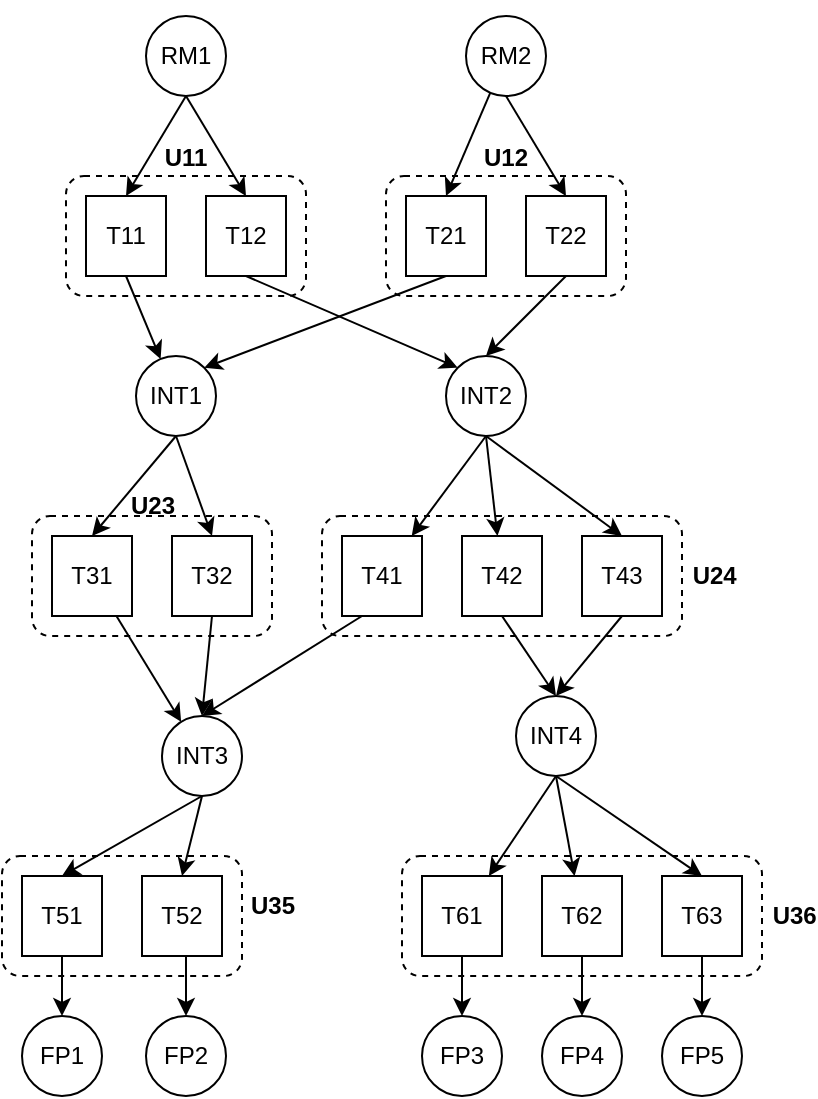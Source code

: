 <mxfile version="22.1.16" type="github">
  <diagram name="Page-1" id="iINk8uafLW433sNhgqh3">
    <mxGraphModel dx="1050" dy="522" grid="1" gridSize="10" guides="1" tooltips="1" connect="1" arrows="1" fold="1" page="1" pageScale="1" pageWidth="850" pageHeight="1100" math="0" shadow="0">
      <root>
        <mxCell id="0" />
        <mxCell id="1" parent="0" />
        <mxCell id="KczFj5_08jti5lBXCSbE-1" value="RM1" style="ellipse;whiteSpace=wrap;html=1;aspect=fixed;" vertex="1" parent="1">
          <mxGeometry x="320" y="90" width="40" height="40" as="geometry" />
        </mxCell>
        <mxCell id="KczFj5_08jti5lBXCSbE-6" value="U11" style="rounded=1;whiteSpace=wrap;html=1;strokeColor=default;align=center;verticalAlign=bottom;fontFamily=Helvetica;fontSize=12;fontColor=default;fillColor=default;dashed=1;labelPosition=center;verticalLabelPosition=top;fontStyle=1" vertex="1" parent="1">
          <mxGeometry x="280" y="170" width="120" height="60" as="geometry" />
        </mxCell>
        <mxCell id="KczFj5_08jti5lBXCSbE-7" value="T11" style="rounded=0;whiteSpace=wrap;html=1;strokeColor=default;align=center;verticalAlign=middle;fontFamily=Helvetica;fontSize=12;fontColor=default;fillColor=default;" vertex="1" parent="1">
          <mxGeometry x="290" y="180" width="40" height="40" as="geometry" />
        </mxCell>
        <mxCell id="KczFj5_08jti5lBXCSbE-10" value="T12" style="rounded=0;whiteSpace=wrap;html=1;strokeColor=default;align=center;verticalAlign=middle;fontFamily=Helvetica;fontSize=12;fontColor=default;fillColor=default;" vertex="1" parent="1">
          <mxGeometry x="350" y="180" width="40" height="40" as="geometry" />
        </mxCell>
        <mxCell id="KczFj5_08jti5lBXCSbE-12" value="U12" style="rounded=1;whiteSpace=wrap;html=1;strokeColor=default;align=center;verticalAlign=bottom;fontFamily=Helvetica;fontSize=12;fontColor=default;fillColor=default;dashed=1;labelPosition=center;verticalLabelPosition=top;fontStyle=1" vertex="1" parent="1">
          <mxGeometry x="440" y="170" width="120" height="60" as="geometry" />
        </mxCell>
        <mxCell id="KczFj5_08jti5lBXCSbE-13" value="T21" style="rounded=0;whiteSpace=wrap;html=1;strokeColor=default;align=center;verticalAlign=middle;fontFamily=Helvetica;fontSize=12;fontColor=default;fillColor=default;" vertex="1" parent="1">
          <mxGeometry x="450" y="180" width="40" height="40" as="geometry" />
        </mxCell>
        <mxCell id="KczFj5_08jti5lBXCSbE-14" value="T22" style="rounded=0;whiteSpace=wrap;html=1;strokeColor=default;align=center;verticalAlign=middle;fontFamily=Helvetica;fontSize=12;fontColor=default;fillColor=default;" vertex="1" parent="1">
          <mxGeometry x="510" y="180" width="40" height="40" as="geometry" />
        </mxCell>
        <mxCell id="KczFj5_08jti5lBXCSbE-15" value="" style="endArrow=classic;html=1;rounded=0;fontFamily=Helvetica;fontSize=12;fontColor=default;exitX=0.5;exitY=1;exitDx=0;exitDy=0;entryX=0.5;entryY=0;entryDx=0;entryDy=0;" edge="1" parent="1" source="KczFj5_08jti5lBXCSbE-5" target="KczFj5_08jti5lBXCSbE-14">
          <mxGeometry width="50" height="50" relative="1" as="geometry">
            <mxPoint x="520" y="100" as="sourcePoint" />
            <mxPoint x="580" y="40" as="targetPoint" />
          </mxGeometry>
        </mxCell>
        <mxCell id="KczFj5_08jti5lBXCSbE-21" value="" style="endArrow=classic;html=1;rounded=0;fontFamily=Helvetica;fontSize=12;fontColor=default;entryX=0.5;entryY=0;entryDx=0;entryDy=0;" edge="1" parent="1" target="KczFj5_08jti5lBXCSbE-7">
          <mxGeometry width="50" height="50" relative="1" as="geometry">
            <mxPoint x="340" y="130" as="sourcePoint" />
            <mxPoint x="326.667" y="180" as="targetPoint" />
          </mxGeometry>
        </mxCell>
        <mxCell id="KczFj5_08jti5lBXCSbE-22" value="" style="endArrow=classic;html=1;rounded=0;fontFamily=Helvetica;fontSize=12;fontColor=default;exitX=0.5;exitY=1;exitDx=0;exitDy=0;entryX=0.5;entryY=0;entryDx=0;entryDy=0;" edge="1" parent="1" source="KczFj5_08jti5lBXCSbE-1" target="KczFj5_08jti5lBXCSbE-10">
          <mxGeometry width="50" height="50" relative="1" as="geometry">
            <mxPoint x="345" y="105" as="sourcePoint" />
            <mxPoint x="395" y="55" as="targetPoint" />
          </mxGeometry>
        </mxCell>
        <mxCell id="KczFj5_08jti5lBXCSbE-24" value="INT1" style="ellipse;whiteSpace=wrap;html=1;aspect=fixed;" vertex="1" parent="1">
          <mxGeometry x="315" y="260" width="40" height="40" as="geometry" />
        </mxCell>
        <mxCell id="KczFj5_08jti5lBXCSbE-25" value="INT2" style="ellipse;whiteSpace=wrap;html=1;aspect=fixed;" vertex="1" parent="1">
          <mxGeometry x="470" y="260" width="40" height="40" as="geometry" />
        </mxCell>
        <mxCell id="KczFj5_08jti5lBXCSbE-27" value="" style="endArrow=classic;html=1;rounded=0;fontFamily=Helvetica;fontSize=12;fontColor=default;entryX=1;entryY=0;entryDx=0;entryDy=0;exitX=0.5;exitY=1;exitDx=0;exitDy=0;" edge="1" parent="1" source="KczFj5_08jti5lBXCSbE-13" target="KczFj5_08jti5lBXCSbE-24">
          <mxGeometry width="50" height="50" relative="1" as="geometry">
            <mxPoint x="440" y="200" as="sourcePoint" />
            <mxPoint x="360" y="300" as="targetPoint" />
          </mxGeometry>
        </mxCell>
        <mxCell id="KczFj5_08jti5lBXCSbE-28" value="" style="endArrow=classic;html=1;rounded=0;fontFamily=Helvetica;fontSize=12;fontColor=default;exitX=0.5;exitY=1;exitDx=0;exitDy=0;" edge="1" parent="1" source="KczFj5_08jti5lBXCSbE-7" target="KczFj5_08jti5lBXCSbE-24">
          <mxGeometry width="50" height="50" relative="1" as="geometry">
            <mxPoint x="290" y="340" as="sourcePoint" />
            <mxPoint x="340" y="290" as="targetPoint" />
          </mxGeometry>
        </mxCell>
        <mxCell id="KczFj5_08jti5lBXCSbE-29" value="" style="endArrow=classic;html=1;rounded=0;fontFamily=Helvetica;fontSize=12;fontColor=default;entryX=0;entryY=0;entryDx=0;entryDy=0;" edge="1" parent="1" target="KczFj5_08jti5lBXCSbE-25">
          <mxGeometry width="50" height="50" relative="1" as="geometry">
            <mxPoint x="370" y="220" as="sourcePoint" />
            <mxPoint x="420" y="170" as="targetPoint" />
          </mxGeometry>
        </mxCell>
        <mxCell id="KczFj5_08jti5lBXCSbE-31" value="" style="endArrow=classic;html=1;rounded=0;fontFamily=Helvetica;fontSize=12;fontColor=default;entryX=0.5;entryY=0;entryDx=0;entryDy=0;exitX=0.5;exitY=1;exitDx=0;exitDy=0;" edge="1" parent="1" source="KczFj5_08jti5lBXCSbE-14" target="KczFj5_08jti5lBXCSbE-25">
          <mxGeometry width="50" height="50" relative="1" as="geometry">
            <mxPoint x="485" y="270" as="sourcePoint" />
            <mxPoint x="535" y="220" as="targetPoint" />
          </mxGeometry>
        </mxCell>
        <mxCell id="KczFj5_08jti5lBXCSbE-32" value="INT3" style="ellipse;whiteSpace=wrap;html=1;aspect=fixed;" vertex="1" parent="1">
          <mxGeometry x="328" y="440" width="40" height="40" as="geometry" />
        </mxCell>
        <mxCell id="KczFj5_08jti5lBXCSbE-33" value="INT4" style="ellipse;whiteSpace=wrap;html=1;aspect=fixed;" vertex="1" parent="1">
          <mxGeometry x="505" y="430" width="40" height="40" as="geometry" />
        </mxCell>
        <mxCell id="KczFj5_08jti5lBXCSbE-34" value="" style="rounded=1;whiteSpace=wrap;html=1;strokeColor=default;align=center;verticalAlign=bottom;fontFamily=Helvetica;fontSize=12;fontColor=default;fillColor=default;dashed=1;labelPosition=center;verticalLabelPosition=top;" vertex="1" parent="1">
          <mxGeometry x="263" y="340" width="120" height="60" as="geometry" />
        </mxCell>
        <mxCell id="KczFj5_08jti5lBXCSbE-60" value="" style="rounded=0;orthogonalLoop=1;jettySize=auto;html=1;fontFamily=Helvetica;fontSize=12;fontColor=default;" edge="1" parent="1" source="KczFj5_08jti5lBXCSbE-35" target="KczFj5_08jti5lBXCSbE-32">
          <mxGeometry relative="1" as="geometry" />
        </mxCell>
        <mxCell id="KczFj5_08jti5lBXCSbE-35" value="T31" style="rounded=0;whiteSpace=wrap;html=1;strokeColor=default;align=center;verticalAlign=middle;fontFamily=Helvetica;fontSize=12;fontColor=default;fillColor=default;direction=south;" vertex="1" parent="1">
          <mxGeometry x="273" y="350" width="40" height="40" as="geometry" />
        </mxCell>
        <mxCell id="KczFj5_08jti5lBXCSbE-61" style="rounded=0;orthogonalLoop=1;jettySize=auto;html=1;fontFamily=Helvetica;fontSize=12;fontColor=default;exitX=0.5;exitY=1;exitDx=0;exitDy=0;exitPerimeter=0;entryX=0.5;entryY=0;entryDx=0;entryDy=0;" edge="1" parent="1" source="KczFj5_08jti5lBXCSbE-36" target="KczFj5_08jti5lBXCSbE-32">
          <mxGeometry relative="1" as="geometry">
            <mxPoint x="370" y="418.8" as="sourcePoint" />
            <mxPoint x="336.835" y="510.004" as="targetPoint" />
          </mxGeometry>
        </mxCell>
        <mxCell id="KczFj5_08jti5lBXCSbE-36" value="T32" style="rounded=0;whiteSpace=wrap;html=1;strokeColor=default;align=center;verticalAlign=middle;fontFamily=Helvetica;fontSize=12;fontColor=default;fillColor=default;" vertex="1" parent="1">
          <mxGeometry x="333" y="350" width="40" height="40" as="geometry" />
        </mxCell>
        <mxCell id="KczFj5_08jti5lBXCSbE-37" value="&lt;b&gt;&amp;nbsp;U24&lt;/b&gt;" style="rounded=1;whiteSpace=wrap;html=1;strokeColor=default;align=left;verticalAlign=middle;fontFamily=Helvetica;fontSize=12;fontColor=default;fillColor=default;dashed=1;labelPosition=right;verticalLabelPosition=middle;" vertex="1" parent="1">
          <mxGeometry x="408" y="340" width="180" height="60" as="geometry" />
        </mxCell>
        <mxCell id="KczFj5_08jti5lBXCSbE-62" style="rounded=0;orthogonalLoop=1;jettySize=auto;html=1;exitX=0.25;exitY=1;exitDx=0;exitDy=0;entryX=0.5;entryY=0;entryDx=0;entryDy=0;fontFamily=Helvetica;fontSize=12;fontColor=default;" edge="1" parent="1" source="KczFj5_08jti5lBXCSbE-38" target="KczFj5_08jti5lBXCSbE-32">
          <mxGeometry relative="1" as="geometry" />
        </mxCell>
        <mxCell id="KczFj5_08jti5lBXCSbE-38" value="T41" style="rounded=0;whiteSpace=wrap;html=1;strokeColor=default;align=center;verticalAlign=middle;fontFamily=Helvetica;fontSize=12;fontColor=default;fillColor=default;" vertex="1" parent="1">
          <mxGeometry x="418" y="350" width="40" height="40" as="geometry" />
        </mxCell>
        <mxCell id="KczFj5_08jti5lBXCSbE-63" style="rounded=0;orthogonalLoop=1;jettySize=auto;html=1;exitX=0.5;exitY=1;exitDx=0;exitDy=0;entryX=0.5;entryY=0;entryDx=0;entryDy=0;fontFamily=Helvetica;fontSize=12;fontColor=default;" edge="1" parent="1" source="KczFj5_08jti5lBXCSbE-39" target="KczFj5_08jti5lBXCSbE-33">
          <mxGeometry relative="1" as="geometry" />
        </mxCell>
        <mxCell id="KczFj5_08jti5lBXCSbE-39" value="T42" style="rounded=0;whiteSpace=wrap;html=1;strokeColor=default;align=center;verticalAlign=middle;fontFamily=Helvetica;fontSize=12;fontColor=default;fillColor=default;" vertex="1" parent="1">
          <mxGeometry x="478" y="350" width="40" height="40" as="geometry" />
        </mxCell>
        <mxCell id="KczFj5_08jti5lBXCSbE-40" value="" style="endArrow=classic;html=1;rounded=0;fontFamily=Helvetica;fontSize=12;fontColor=default;entryX=0.5;entryY=0;entryDx=0;entryDy=0;exitX=0.5;exitY=1;exitDx=0;exitDy=0;" edge="1" parent="1" source="KczFj5_08jti5lBXCSbE-24" target="KczFj5_08jti5lBXCSbE-36">
          <mxGeometry width="50" height="50" relative="1" as="geometry">
            <mxPoint x="340" y="320" as="sourcePoint" />
            <mxPoint x="360" y="380" as="targetPoint" />
          </mxGeometry>
        </mxCell>
        <mxCell id="KczFj5_08jti5lBXCSbE-43" value="" style="endArrow=classic;html=1;rounded=0;fontFamily=Helvetica;fontSize=12;fontColor=default;entryX=0.5;entryY=0;entryDx=0;entryDy=0;" edge="1" parent="1" source="KczFj5_08jti5lBXCSbE-5" target="KczFj5_08jti5lBXCSbE-13">
          <mxGeometry width="50" height="50" relative="1" as="geometry">
            <mxPoint x="500" y="110" as="sourcePoint" />
            <mxPoint x="550" y="60" as="targetPoint" />
          </mxGeometry>
        </mxCell>
        <mxCell id="KczFj5_08jti5lBXCSbE-64" style="rounded=0;orthogonalLoop=1;jettySize=auto;html=1;exitX=0.5;exitY=1;exitDx=0;exitDy=0;entryX=0.5;entryY=0;entryDx=0;entryDy=0;fontFamily=Helvetica;fontSize=12;fontColor=default;" edge="1" parent="1" source="KczFj5_08jti5lBXCSbE-48" target="KczFj5_08jti5lBXCSbE-33">
          <mxGeometry relative="1" as="geometry" />
        </mxCell>
        <mxCell id="KczFj5_08jti5lBXCSbE-48" value="T43" style="whiteSpace=wrap;html=1;aspect=fixed;strokeColor=default;align=center;verticalAlign=middle;fontFamily=Helvetica;fontSize=12;fontColor=default;fillColor=default;" vertex="1" parent="1">
          <mxGeometry x="538" y="350" width="40" height="40" as="geometry" />
        </mxCell>
        <mxCell id="KczFj5_08jti5lBXCSbE-49" value="" style="endArrow=classic;html=1;rounded=0;fontFamily=Helvetica;fontSize=12;fontColor=default;entryX=0.5;entryY=0;entryDx=0;entryDy=0;exitX=0.5;exitY=1;exitDx=0;exitDy=0;" edge="1" parent="1" source="KczFj5_08jti5lBXCSbE-25" target="KczFj5_08jti5lBXCSbE-48">
          <mxGeometry width="50" height="50" relative="1" as="geometry">
            <mxPoint x="505" y="330" as="sourcePoint" />
            <mxPoint x="555" y="280" as="targetPoint" />
          </mxGeometry>
        </mxCell>
        <mxCell id="KczFj5_08jti5lBXCSbE-50" value="" style="endArrow=classic;html=1;rounded=0;fontFamily=Helvetica;fontSize=12;fontColor=default;exitX=0.5;exitY=1;exitDx=0;exitDy=0;" edge="1" parent="1" source="KczFj5_08jti5lBXCSbE-25" target="KczFj5_08jti5lBXCSbE-39">
          <mxGeometry width="50" height="50" relative="1" as="geometry">
            <mxPoint x="510" y="330" as="sourcePoint" />
            <mxPoint x="560" y="280" as="targetPoint" />
          </mxGeometry>
        </mxCell>
        <mxCell id="KczFj5_08jti5lBXCSbE-51" value="" style="endArrow=classic;html=1;rounded=0;fontFamily=Helvetica;fontSize=12;fontColor=default;exitX=0.5;exitY=1;exitDx=0;exitDy=0;" edge="1" parent="1" source="KczFj5_08jti5lBXCSbE-25" target="KczFj5_08jti5lBXCSbE-38">
          <mxGeometry width="50" height="50" relative="1" as="geometry">
            <mxPoint x="500" y="330" as="sourcePoint" />
            <mxPoint x="550" y="280" as="targetPoint" />
          </mxGeometry>
        </mxCell>
        <mxCell id="KczFj5_08jti5lBXCSbE-56" value="&lt;b&gt;U23&lt;/b&gt;" style="text;html=1;align=center;verticalAlign=middle;resizable=0;points=[];autosize=1;strokeColor=none;fillColor=none;fontSize=12;fontFamily=Helvetica;fontColor=default;" vertex="1" parent="1">
          <mxGeometry x="298" y="320" width="50" height="30" as="geometry" />
        </mxCell>
        <mxCell id="KczFj5_08jti5lBXCSbE-58" value="" style="endArrow=classic;html=1;rounded=0;fontFamily=Helvetica;fontSize=12;fontColor=default;entryX=0;entryY=0.5;entryDx=0;entryDy=0;exitX=0.5;exitY=1;exitDx=0;exitDy=0;" edge="1" parent="1" source="KczFj5_08jti5lBXCSbE-24" target="KczFj5_08jti5lBXCSbE-35">
          <mxGeometry width="50" height="50" relative="1" as="geometry">
            <mxPoint x="350" y="340" as="sourcePoint" />
            <mxPoint x="400" y="290" as="targetPoint" />
          </mxGeometry>
        </mxCell>
        <mxCell id="KczFj5_08jti5lBXCSbE-68" value="" style="rounded=1;whiteSpace=wrap;html=1;strokeColor=default;align=center;verticalAlign=bottom;fontFamily=Helvetica;fontSize=12;fontColor=default;fillColor=default;dashed=1;labelPosition=center;verticalLabelPosition=top;" vertex="1" parent="1">
          <mxGeometry x="248" y="510" width="120" height="60" as="geometry" />
        </mxCell>
        <mxCell id="KczFj5_08jti5lBXCSbE-93" style="edgeStyle=orthogonalEdgeStyle;rounded=0;orthogonalLoop=1;jettySize=auto;html=1;exitX=1;exitY=0.5;exitDx=0;exitDy=0;fontFamily=Helvetica;fontSize=12;fontColor=default;" edge="1" parent="1" source="KczFj5_08jti5lBXCSbE-69" target="KczFj5_08jti5lBXCSbE-86">
          <mxGeometry relative="1" as="geometry" />
        </mxCell>
        <mxCell id="KczFj5_08jti5lBXCSbE-69" value="T51" style="rounded=0;whiteSpace=wrap;html=1;strokeColor=default;align=center;verticalAlign=middle;fontFamily=Helvetica;fontSize=12;fontColor=default;fillColor=default;direction=south;" vertex="1" parent="1">
          <mxGeometry x="258" y="520" width="40" height="40" as="geometry" />
        </mxCell>
        <mxCell id="KczFj5_08jti5lBXCSbE-94" style="edgeStyle=orthogonalEdgeStyle;rounded=0;orthogonalLoop=1;jettySize=auto;html=1;exitX=0.5;exitY=1;exitDx=0;exitDy=0;entryX=0.5;entryY=0;entryDx=0;entryDy=0;fontFamily=Helvetica;fontSize=12;fontColor=default;" edge="1" parent="1" source="KczFj5_08jti5lBXCSbE-70" target="KczFj5_08jti5lBXCSbE-87">
          <mxGeometry relative="1" as="geometry" />
        </mxCell>
        <mxCell id="KczFj5_08jti5lBXCSbE-70" value="T52" style="rounded=0;whiteSpace=wrap;html=1;strokeColor=default;align=center;verticalAlign=middle;fontFamily=Helvetica;fontSize=12;fontColor=default;fillColor=default;" vertex="1" parent="1">
          <mxGeometry x="318" y="520" width="40" height="40" as="geometry" />
        </mxCell>
        <mxCell id="KczFj5_08jti5lBXCSbE-71" value="&lt;b&gt;&amp;nbsp;U36&lt;/b&gt;" style="rounded=1;whiteSpace=wrap;html=1;strokeColor=default;align=left;verticalAlign=middle;fontFamily=Helvetica;fontSize=12;fontColor=default;fillColor=default;dashed=1;labelPosition=right;verticalLabelPosition=middle;" vertex="1" parent="1">
          <mxGeometry x="448" y="510" width="180" height="60" as="geometry" />
        </mxCell>
        <mxCell id="KczFj5_08jti5lBXCSbE-95" style="edgeStyle=orthogonalEdgeStyle;rounded=0;orthogonalLoop=1;jettySize=auto;html=1;exitX=0.5;exitY=1;exitDx=0;exitDy=0;fontFamily=Helvetica;fontSize=12;fontColor=default;" edge="1" parent="1" source="KczFj5_08jti5lBXCSbE-72" target="KczFj5_08jti5lBXCSbE-90">
          <mxGeometry relative="1" as="geometry" />
        </mxCell>
        <mxCell id="KczFj5_08jti5lBXCSbE-72" value="T61" style="rounded=0;whiteSpace=wrap;html=1;strokeColor=default;align=center;verticalAlign=middle;fontFamily=Helvetica;fontSize=12;fontColor=default;fillColor=default;" vertex="1" parent="1">
          <mxGeometry x="458" y="520" width="40" height="40" as="geometry" />
        </mxCell>
        <mxCell id="KczFj5_08jti5lBXCSbE-96" style="edgeStyle=orthogonalEdgeStyle;rounded=0;orthogonalLoop=1;jettySize=auto;html=1;exitX=0.5;exitY=1;exitDx=0;exitDy=0;fontFamily=Helvetica;fontSize=12;fontColor=default;" edge="1" parent="1" source="KczFj5_08jti5lBXCSbE-73" target="KczFj5_08jti5lBXCSbE-89">
          <mxGeometry relative="1" as="geometry" />
        </mxCell>
        <mxCell id="KczFj5_08jti5lBXCSbE-73" value="T62" style="rounded=0;whiteSpace=wrap;html=1;strokeColor=default;align=center;verticalAlign=middle;fontFamily=Helvetica;fontSize=12;fontColor=default;fillColor=default;" vertex="1" parent="1">
          <mxGeometry x="518" y="520" width="40" height="40" as="geometry" />
        </mxCell>
        <mxCell id="KczFj5_08jti5lBXCSbE-74" value="" style="endArrow=classic;html=1;rounded=0;fontFamily=Helvetica;fontSize=12;fontColor=default;entryX=0.5;entryY=0;entryDx=0;entryDy=0;exitX=0.5;exitY=1;exitDx=0;exitDy=0;" edge="1" parent="1" target="KczFj5_08jti5lBXCSbE-70" source="KczFj5_08jti5lBXCSbE-32">
          <mxGeometry width="50" height="50" relative="1" as="geometry">
            <mxPoint x="350" y="550" as="sourcePoint" />
            <mxPoint x="400" y="500" as="targetPoint" />
          </mxGeometry>
        </mxCell>
        <mxCell id="KczFj5_08jti5lBXCSbE-97" style="edgeStyle=orthogonalEdgeStyle;rounded=0;orthogonalLoop=1;jettySize=auto;html=1;exitX=0.5;exitY=1;exitDx=0;exitDy=0;entryX=0.5;entryY=0;entryDx=0;entryDy=0;fontFamily=Helvetica;fontSize=12;fontColor=default;" edge="1" parent="1" source="KczFj5_08jti5lBXCSbE-75" target="KczFj5_08jti5lBXCSbE-88">
          <mxGeometry relative="1" as="geometry" />
        </mxCell>
        <mxCell id="KczFj5_08jti5lBXCSbE-75" value="T63" style="whiteSpace=wrap;html=1;aspect=fixed;strokeColor=default;align=center;verticalAlign=middle;fontFamily=Helvetica;fontSize=12;fontColor=default;fillColor=default;" vertex="1" parent="1">
          <mxGeometry x="578" y="520" width="40" height="40" as="geometry" />
        </mxCell>
        <mxCell id="KczFj5_08jti5lBXCSbE-76" value="" style="endArrow=classic;html=1;rounded=0;fontFamily=Helvetica;fontSize=12;fontColor=default;entryX=0.5;entryY=0;entryDx=0;entryDy=0;exitX=0.5;exitY=1;exitDx=0;exitDy=0;" edge="1" parent="1" target="KczFj5_08jti5lBXCSbE-75" source="KczFj5_08jti5lBXCSbE-33">
          <mxGeometry width="50" height="50" relative="1" as="geometry">
            <mxPoint x="555" y="550" as="sourcePoint" />
            <mxPoint x="605" y="500" as="targetPoint" />
          </mxGeometry>
        </mxCell>
        <mxCell id="KczFj5_08jti5lBXCSbE-77" value="" style="endArrow=classic;html=1;rounded=0;fontFamily=Helvetica;fontSize=12;fontColor=default;exitX=0.5;exitY=1;exitDx=0;exitDy=0;" edge="1" parent="1" source="KczFj5_08jti5lBXCSbE-33" target="KczFj5_08jti5lBXCSbE-73">
          <mxGeometry width="50" height="50" relative="1" as="geometry">
            <mxPoint x="540" y="530" as="sourcePoint" />
            <mxPoint x="610" y="500" as="targetPoint" />
          </mxGeometry>
        </mxCell>
        <mxCell id="KczFj5_08jti5lBXCSbE-78" value="" style="endArrow=classic;html=1;rounded=0;fontFamily=Helvetica;fontSize=12;fontColor=default;exitX=0.5;exitY=1;exitDx=0;exitDy=0;" edge="1" parent="1" target="KczFj5_08jti5lBXCSbE-72" source="KczFj5_08jti5lBXCSbE-33">
          <mxGeometry width="50" height="50" relative="1" as="geometry">
            <mxPoint x="550" y="550" as="sourcePoint" />
            <mxPoint x="600" y="500" as="targetPoint" />
          </mxGeometry>
        </mxCell>
        <mxCell id="KczFj5_08jti5lBXCSbE-79" value="&lt;b&gt;U35&lt;/b&gt;" style="text;html=1;align=center;verticalAlign=middle;resizable=0;points=[];autosize=1;strokeColor=none;fillColor=none;fontSize=12;fontFamily=Helvetica;fontColor=default;" vertex="1" parent="1">
          <mxGeometry x="358" y="520" width="50" height="30" as="geometry" />
        </mxCell>
        <mxCell id="KczFj5_08jti5lBXCSbE-80" value="" style="endArrow=classic;html=1;rounded=0;fontFamily=Helvetica;fontSize=12;fontColor=default;entryX=0;entryY=0.5;entryDx=0;entryDy=0;exitX=0.5;exitY=1;exitDx=0;exitDy=0;" edge="1" parent="1" target="KczFj5_08jti5lBXCSbE-69" source="KczFj5_08jti5lBXCSbE-32">
          <mxGeometry width="50" height="50" relative="1" as="geometry">
            <mxPoint x="350" y="550" as="sourcePoint" />
            <mxPoint x="400" y="500" as="targetPoint" />
          </mxGeometry>
        </mxCell>
        <mxCell id="KczFj5_08jti5lBXCSbE-85" value="" style="endArrow=classic;html=1;rounded=0;fontFamily=Helvetica;fontSize=12;fontColor=default;entryX=0.5;entryY=0;entryDx=0;entryDy=0;" edge="1" parent="1" target="KczFj5_08jti5lBXCSbE-5">
          <mxGeometry width="50" height="50" relative="1" as="geometry">
            <mxPoint x="500" y="110" as="sourcePoint" />
            <mxPoint x="470" y="180" as="targetPoint" />
          </mxGeometry>
        </mxCell>
        <mxCell id="KczFj5_08jti5lBXCSbE-5" value="RM2" style="ellipse;whiteSpace=wrap;html=1;aspect=fixed;" vertex="1" parent="1">
          <mxGeometry x="480" y="90" width="40" height="40" as="geometry" />
        </mxCell>
        <mxCell id="KczFj5_08jti5lBXCSbE-86" value="FP1" style="ellipse;whiteSpace=wrap;html=1;aspect=fixed;" vertex="1" parent="1">
          <mxGeometry x="258" y="590" width="40" height="40" as="geometry" />
        </mxCell>
        <mxCell id="KczFj5_08jti5lBXCSbE-87" value="FP2" style="ellipse;whiteSpace=wrap;html=1;aspect=fixed;" vertex="1" parent="1">
          <mxGeometry x="320" y="590" width="40" height="40" as="geometry" />
        </mxCell>
        <mxCell id="KczFj5_08jti5lBXCSbE-88" value="FP5" style="ellipse;whiteSpace=wrap;html=1;aspect=fixed;" vertex="1" parent="1">
          <mxGeometry x="578" y="590" width="40" height="40" as="geometry" />
        </mxCell>
        <mxCell id="KczFj5_08jti5lBXCSbE-89" value="FP4" style="ellipse;whiteSpace=wrap;html=1;aspect=fixed;" vertex="1" parent="1">
          <mxGeometry x="518" y="590" width="40" height="40" as="geometry" />
        </mxCell>
        <mxCell id="KczFj5_08jti5lBXCSbE-90" value="FP3" style="ellipse;whiteSpace=wrap;html=1;aspect=fixed;" vertex="1" parent="1">
          <mxGeometry x="458" y="590" width="40" height="40" as="geometry" />
        </mxCell>
      </root>
    </mxGraphModel>
  </diagram>
</mxfile>
